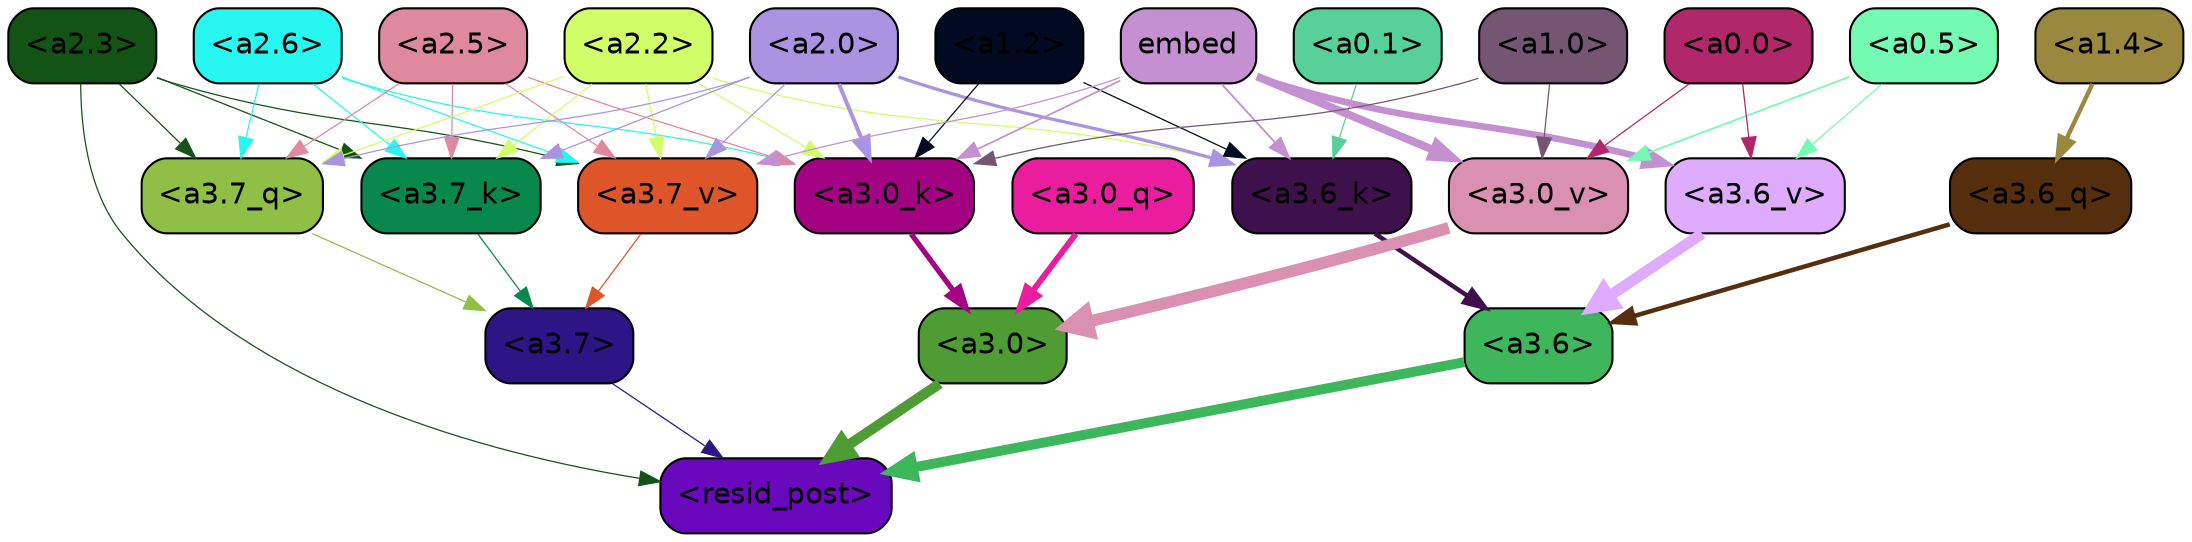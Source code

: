 strict digraph "" {
	graph [bgcolor=transparent,
		layout=dot,
		overlap=false,
		splines=true
	];
	"<a3.7>"	[color=black,
		fillcolor="#2d1585",
		fontname=Helvetica,
		shape=box,
		style="filled, rounded"];
	"<resid_post>"	[color=black,
		fillcolor="#6908bd",
		fontname=Helvetica,
		shape=box,
		style="filled, rounded"];
	"<a3.7>" -> "<resid_post>"	[color="#2d1585",
		penwidth=0.6];
	"<a3.6>"	[color=black,
		fillcolor="#3eb65c",
		fontname=Helvetica,
		shape=box,
		style="filled, rounded"];
	"<a3.6>" -> "<resid_post>"	[color="#3eb65c",
		penwidth=4.751592040061951];
	"<a3.0>"	[color=black,
		fillcolor="#4f9b34",
		fontname=Helvetica,
		shape=box,
		style="filled, rounded"];
	"<a3.0>" -> "<resid_post>"	[color="#4f9b34",
		penwidth=4.904066681861877];
	"<a2.3>"	[color=black,
		fillcolor="#145316",
		fontname=Helvetica,
		shape=box,
		style="filled, rounded"];
	"<a2.3>" -> "<resid_post>"	[color="#145316",
		penwidth=0.6];
	"<a3.7_q>"	[color=black,
		fillcolor="#90bf46",
		fontname=Helvetica,
		shape=box,
		style="filled, rounded"];
	"<a2.3>" -> "<a3.7_q>"	[color="#145316",
		penwidth=0.6];
	"<a3.7_k>"	[color=black,
		fillcolor="#08884d",
		fontname=Helvetica,
		shape=box,
		style="filled, rounded"];
	"<a2.3>" -> "<a3.7_k>"	[color="#145316",
		penwidth=0.6069068089127541];
	"<a3.7_v>"	[color=black,
		fillcolor="#de5529",
		fontname=Helvetica,
		shape=box,
		style="filled, rounded"];
	"<a2.3>" -> "<a3.7_v>"	[color="#145316",
		penwidth=0.6];
	"<a3.7_q>" -> "<a3.7>"	[color="#90bf46",
		penwidth=0.6];
	"<a3.6_q>"	[color=black,
		fillcolor="#552e0d",
		fontname=Helvetica,
		shape=box,
		style="filled, rounded"];
	"<a3.6_q>" -> "<a3.6>"	[color="#552e0d",
		penwidth=2.160832464694977];
	"<a3.0_q>"	[color=black,
		fillcolor="#eb1d9f",
		fontname=Helvetica,
		shape=box,
		style="filled, rounded"];
	"<a3.0_q>" -> "<a3.0>"	[color="#eb1d9f",
		penwidth=2.870753765106201];
	"<a3.7_k>" -> "<a3.7>"	[color="#08884d",
		penwidth=0.6];
	"<a3.6_k>"	[color=black,
		fillcolor="#3f114c",
		fontname=Helvetica,
		shape=box,
		style="filled, rounded"];
	"<a3.6_k>" -> "<a3.6>"	[color="#3f114c",
		penwidth=2.13908451795578];
	"<a3.0_k>"	[color=black,
		fillcolor="#a30382",
		fontname=Helvetica,
		shape=box,
		style="filled, rounded"];
	"<a3.0_k>" -> "<a3.0>"	[color="#a30382",
		penwidth=2.520303964614868];
	"<a3.7_v>" -> "<a3.7>"	[color="#de5529",
		penwidth=0.6];
	"<a3.6_v>"	[color=black,
		fillcolor="#deabff",
		fontname=Helvetica,
		shape=box,
		style="filled, rounded"];
	"<a3.6_v>" -> "<a3.6>"	[color="#deabff",
		penwidth=5.297133803367615];
	"<a3.0_v>"	[color=black,
		fillcolor="#da90b0",
		fontname=Helvetica,
		shape=box,
		style="filled, rounded"];
	"<a3.0_v>" -> "<a3.0>"	[color="#da90b0",
		penwidth=5.680712580680847];
	"<a2.6>"	[color=black,
		fillcolor="#27f7f0",
		fontname=Helvetica,
		shape=box,
		style="filled, rounded"];
	"<a2.6>" -> "<a3.7_q>"	[color="#27f7f0",
		penwidth=0.6];
	"<a2.6>" -> "<a3.7_k>"	[color="#27f7f0",
		penwidth=0.6];
	"<a2.6>" -> "<a3.0_k>"	[color="#27f7f0",
		penwidth=0.6];
	"<a2.6>" -> "<a3.7_v>"	[color="#27f7f0",
		penwidth=0.6];
	"<a2.5>"	[color=black,
		fillcolor="#df89a1",
		fontname=Helvetica,
		shape=box,
		style="filled, rounded"];
	"<a2.5>" -> "<a3.7_q>"	[color="#df89a1",
		penwidth=0.6];
	"<a2.5>" -> "<a3.7_k>"	[color="#df89a1",
		penwidth=0.6];
	"<a2.5>" -> "<a3.0_k>"	[color="#df89a1",
		penwidth=0.6];
	"<a2.5>" -> "<a3.7_v>"	[color="#df89a1",
		penwidth=0.6];
	"<a2.2>"	[color=black,
		fillcolor="#d1fe68",
		fontname=Helvetica,
		shape=box,
		style="filled, rounded"];
	"<a2.2>" -> "<a3.7_q>"	[color="#d1fe68",
		penwidth=0.6];
	"<a2.2>" -> "<a3.7_k>"	[color="#d1fe68",
		penwidth=0.6];
	"<a2.2>" -> "<a3.6_k>"	[color="#d1fe68",
		penwidth=0.6];
	"<a2.2>" -> "<a3.0_k>"	[color="#d1fe68",
		penwidth=0.6];
	"<a2.2>" -> "<a3.7_v>"	[color="#d1fe68",
		penwidth=0.6];
	"<a2.0>"	[color=black,
		fillcolor="#aa94e1",
		fontname=Helvetica,
		shape=box,
		style="filled, rounded"];
	"<a2.0>" -> "<a3.7_q>"	[color="#aa94e1",
		penwidth=0.6];
	"<a2.0>" -> "<a3.7_k>"	[color="#aa94e1",
		penwidth=0.6];
	"<a2.0>" -> "<a3.6_k>"	[color="#aa94e1",
		penwidth=1.564806342124939];
	"<a2.0>" -> "<a3.0_k>"	[color="#aa94e1",
		penwidth=1.9353990852832794];
	"<a2.0>" -> "<a3.7_v>"	[color="#aa94e1",
		penwidth=0.6];
	"<a1.4>"	[color=black,
		fillcolor="#99883e",
		fontname=Helvetica,
		shape=box,
		style="filled, rounded"];
	"<a1.4>" -> "<a3.6_q>"	[color="#99883e",
		penwidth=2.0727532356977463];
	"<a1.2>"	[color=black,
		fillcolor="#020a21",
		fontname=Helvetica,
		shape=box,
		style="filled, rounded"];
	"<a1.2>" -> "<a3.6_k>"	[color="#020a21",
		penwidth=0.6];
	"<a1.2>" -> "<a3.0_k>"	[color="#020a21",
		penwidth=0.6];
	"<a0.1>"	[color=black,
		fillcolor="#58d09a",
		fontname=Helvetica,
		shape=box,
		style="filled, rounded"];
	"<a0.1>" -> "<a3.6_k>"	[color="#58d09a",
		penwidth=0.6];
	embed	[color=black,
		fillcolor="#c590d1",
		fontname=Helvetica,
		shape=box,
		style="filled, rounded"];
	embed -> "<a3.6_k>"	[color="#c590d1",
		penwidth=0.8915999233722687];
	embed -> "<a3.0_k>"	[color="#c590d1",
		penwidth=0.832088902592659];
	embed -> "<a3.7_v>"	[color="#c590d1",
		penwidth=0.6];
	embed -> "<a3.6_v>"	[color="#c590d1",
		penwidth=3.1840110421180725];
	embed -> "<a3.0_v>"	[color="#c590d1",
		penwidth=3.8132747188210487];
	"<a1.0>"	[color=black,
		fillcolor="#745672",
		fontname=Helvetica,
		shape=box,
		style="filled, rounded"];
	"<a1.0>" -> "<a3.0_k>"	[color="#745672",
		penwidth=0.6];
	"<a1.0>" -> "<a3.0_v>"	[color="#745672",
		penwidth=0.6];
	"<a0.5>"	[color=black,
		fillcolor="#74fab2",
		fontname=Helvetica,
		shape=box,
		style="filled, rounded"];
	"<a0.5>" -> "<a3.6_v>"	[color="#74fab2",
		penwidth=0.6];
	"<a0.5>" -> "<a3.0_v>"	[color="#74fab2",
		penwidth=0.8331108838319778];
	"<a0.0>"	[color=black,
		fillcolor="#b02869",
		fontname=Helvetica,
		shape=box,
		style="filled, rounded"];
	"<a0.0>" -> "<a3.6_v>"	[color="#b02869",
		penwidth=0.6];
	"<a0.0>" -> "<a3.0_v>"	[color="#b02869",
		penwidth=0.6];
}
